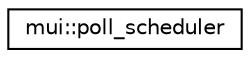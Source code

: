 digraph "Graphical Class Hierarchy"
{
 // LATEX_PDF_SIZE
  edge [fontname="Helvetica",fontsize="10",labelfontname="Helvetica",labelfontsize="10"];
  node [fontname="Helvetica",fontsize="10",shape=record];
  rankdir="LR";
  Node0 [label="mui::poll_scheduler",height=0.2,width=0.4,color="black", fillcolor="white", style="filled",URL="$classmui_1_1poll__scheduler.html",tooltip=" "];
}

